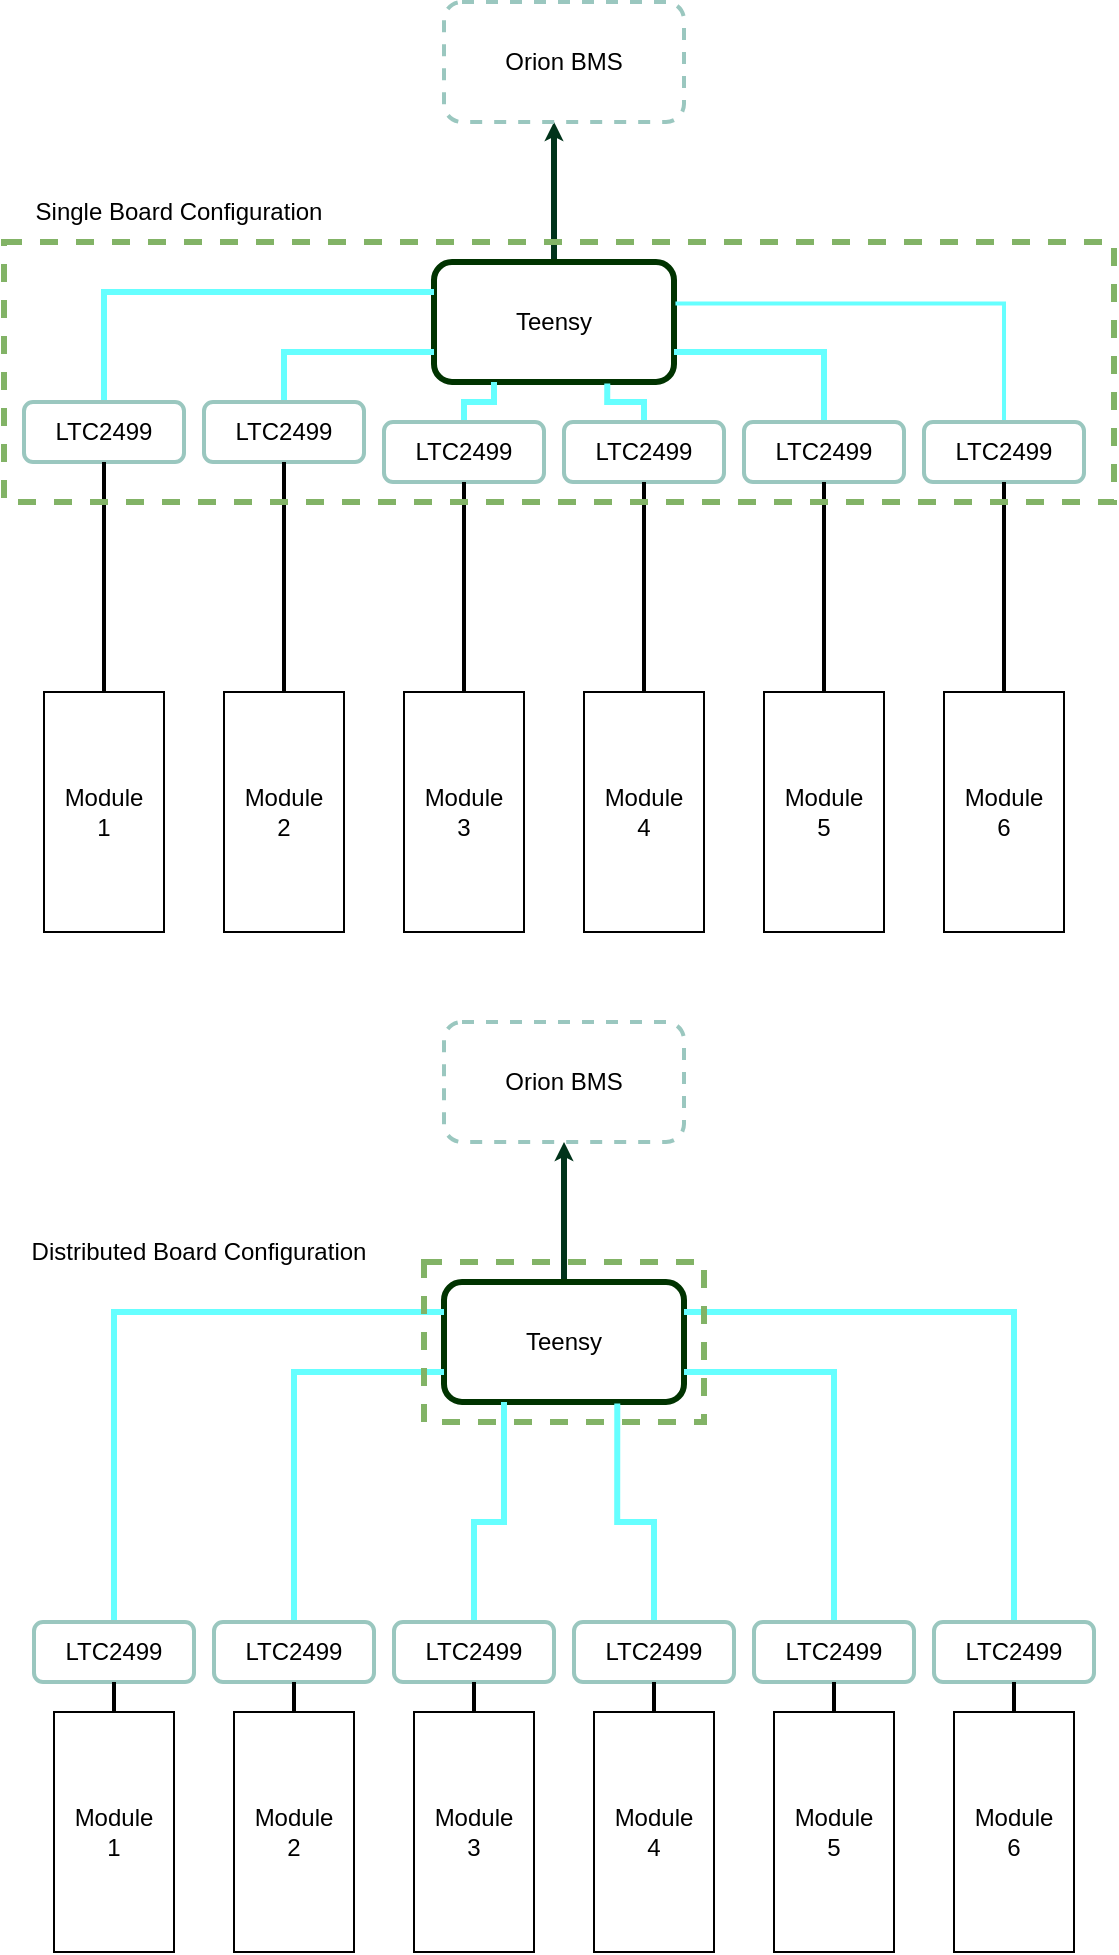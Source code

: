 <mxfile version="16.5.6" type="github">
  <diagram name="Page-1" id="7e0a89b8-554c-2b80-1dc8-d5c74ca68de4">
    <mxGraphModel dx="862" dy="462" grid="1" gridSize="10" guides="1" tooltips="1" connect="1" arrows="1" fold="1" page="1" pageScale="1" pageWidth="1100" pageHeight="850" background="none" math="0" shadow="0">
      <root>
        <mxCell id="0" />
        <mxCell id="1" parent="0" />
        <mxCell id="aXocdEpEmHp23diErZ5Z-34" style="edgeStyle=orthogonalEdgeStyle;rounded=0;jumpStyle=arc;orthogonalLoop=1;jettySize=auto;html=1;exitX=0.5;exitY=0;exitDx=0;exitDy=0;endArrow=classic;endFill=1;endSize=0;strokeColor=#00331A;strokeWidth=3;" parent="1" source="aXocdEpEmHp23diErZ5Z-1" edge="1">
          <mxGeometry relative="1" as="geometry">
            <mxPoint x="550" y="80" as="targetPoint" />
          </mxGeometry>
        </mxCell>
        <mxCell id="aXocdEpEmHp23diErZ5Z-1" value="Teensy" style="rounded=1;whiteSpace=wrap;html=1;strokeColor=#003300;strokeWidth=3;" parent="1" vertex="1">
          <mxGeometry x="490" y="150" width="120" height="60" as="geometry" />
        </mxCell>
        <mxCell id="aXocdEpEmHp23diErZ5Z-14" style="edgeStyle=orthogonalEdgeStyle;rounded=0;orthogonalLoop=1;jettySize=auto;html=1;exitX=0.5;exitY=0;exitDx=0;exitDy=0;entryX=0;entryY=0.25;entryDx=0;entryDy=0;strokeColor=#66FFFF;strokeWidth=3;endSize=0;jumpStyle=arc;endArrow=none;endFill=0;" parent="1" source="aXocdEpEmHp23diErZ5Z-2" target="aXocdEpEmHp23diErZ5Z-1" edge="1">
          <mxGeometry relative="1" as="geometry" />
        </mxCell>
        <mxCell id="aXocdEpEmHp23diErZ5Z-2" value="LTC2499" style="rounded=1;whiteSpace=wrap;html=1;strokeWidth=2;fillColor=none;strokeColor=#9AC7BF;" parent="1" vertex="1">
          <mxGeometry x="285" y="220" width="80" height="30" as="geometry" />
        </mxCell>
        <mxCell id="aXocdEpEmHp23diErZ5Z-9" style="edgeStyle=orthogonalEdgeStyle;rounded=0;orthogonalLoop=1;jettySize=auto;html=1;exitX=0.5;exitY=0;exitDx=0;exitDy=0;entryX=0;entryY=0.75;entryDx=0;entryDy=0;strokeColor=#66FFFF;strokeWidth=3;endSize=0;jumpStyle=arc;endArrow=none;endFill=0;" parent="1" source="aXocdEpEmHp23diErZ5Z-3" target="aXocdEpEmHp23diErZ5Z-1" edge="1">
          <mxGeometry relative="1" as="geometry">
            <Array as="points">
              <mxPoint x="415" y="195" />
            </Array>
          </mxGeometry>
        </mxCell>
        <mxCell id="aXocdEpEmHp23diErZ5Z-3" value="LTC2499" style="rounded=1;whiteSpace=wrap;html=1;strokeWidth=2;fillColor=none;strokeColor=#9AC7BF;" parent="1" vertex="1">
          <mxGeometry x="375" y="220" width="80" height="30" as="geometry" />
        </mxCell>
        <mxCell id="aXocdEpEmHp23diErZ5Z-15" style="edgeStyle=orthogonalEdgeStyle;rounded=0;orthogonalLoop=1;jettySize=auto;html=1;exitX=0.5;exitY=0;exitDx=0;exitDy=0;entryX=0.25;entryY=1;entryDx=0;entryDy=0;strokeColor=#66FFFF;strokeWidth=3;endSize=0;jumpStyle=arc;endArrow=none;endFill=0;" parent="1" source="aXocdEpEmHp23diErZ5Z-4" target="aXocdEpEmHp23diErZ5Z-1" edge="1">
          <mxGeometry relative="1" as="geometry">
            <Array as="points">
              <mxPoint x="505" y="220" />
              <mxPoint x="520" y="220" />
            </Array>
          </mxGeometry>
        </mxCell>
        <mxCell id="aXocdEpEmHp23diErZ5Z-4" value="LTC2499" style="rounded=1;whiteSpace=wrap;html=1;strokeWidth=2;fillColor=none;strokeColor=#9AC7BF;" parent="1" vertex="1">
          <mxGeometry x="465" y="230" width="80" height="30" as="geometry" />
        </mxCell>
        <mxCell id="aXocdEpEmHp23diErZ5Z-16" style="edgeStyle=orthogonalEdgeStyle;rounded=0;orthogonalLoop=1;jettySize=auto;html=1;exitX=0.5;exitY=0;exitDx=0;exitDy=0;entryX=0.722;entryY=1.013;entryDx=0;entryDy=0;entryPerimeter=0;strokeColor=#66FFFF;strokeWidth=3;endSize=0;jumpStyle=arc;endArrow=none;endFill=0;" parent="1" source="aXocdEpEmHp23diErZ5Z-5" target="aXocdEpEmHp23diErZ5Z-1" edge="1">
          <mxGeometry relative="1" as="geometry">
            <Array as="points">
              <mxPoint x="595" y="220" />
              <mxPoint x="577" y="220" />
            </Array>
          </mxGeometry>
        </mxCell>
        <mxCell id="aXocdEpEmHp23diErZ5Z-5" value="LTC2499" style="rounded=1;whiteSpace=wrap;html=1;strokeWidth=2;fillColor=none;strokeColor=#9AC7BF;" parent="1" vertex="1">
          <mxGeometry x="555" y="230" width="80" height="30" as="geometry" />
        </mxCell>
        <mxCell id="aXocdEpEmHp23diErZ5Z-17" style="edgeStyle=orthogonalEdgeStyle;rounded=0;orthogonalLoop=1;jettySize=auto;html=1;exitX=0.5;exitY=0;exitDx=0;exitDy=0;entryX=1;entryY=0.75;entryDx=0;entryDy=0;strokeColor=#66FFFF;strokeWidth=3;endSize=0;jumpStyle=arc;endArrow=none;endFill=0;" parent="1" source="aXocdEpEmHp23diErZ5Z-6" target="aXocdEpEmHp23diErZ5Z-1" edge="1">
          <mxGeometry relative="1" as="geometry" />
        </mxCell>
        <mxCell id="aXocdEpEmHp23diErZ5Z-6" value="LTC2499" style="rounded=1;whiteSpace=wrap;html=1;strokeWidth=2;fillColor=none;strokeColor=#9AC7BF;" parent="1" vertex="1">
          <mxGeometry x="645" y="230" width="80" height="30" as="geometry" />
        </mxCell>
        <mxCell id="z1WmR6eWT1QKi8dPOs0w-32" style="edgeStyle=orthogonalEdgeStyle;rounded=0;jumpStyle=arc;orthogonalLoop=1;jettySize=auto;html=1;exitX=0.5;exitY=0;exitDx=0;exitDy=0;entryX=1.006;entryY=0.346;entryDx=0;entryDy=0;entryPerimeter=0;endArrow=none;endFill=0;endSize=0;strokeColor=#66FFFF;strokeWidth=2;" edge="1" parent="1" source="aXocdEpEmHp23diErZ5Z-7" target="aXocdEpEmHp23diErZ5Z-1">
          <mxGeometry relative="1" as="geometry" />
        </mxCell>
        <mxCell id="aXocdEpEmHp23diErZ5Z-7" value="LTC2499" style="rounded=1;whiteSpace=wrap;html=1;strokeWidth=2;fillColor=none;strokeColor=#9AC7BF;" parent="1" vertex="1">
          <mxGeometry x="735" y="230" width="80" height="30" as="geometry" />
        </mxCell>
        <mxCell id="aXocdEpEmHp23diErZ5Z-25" style="edgeStyle=orthogonalEdgeStyle;rounded=0;orthogonalLoop=1;jettySize=auto;html=1;exitX=0.5;exitY=0;exitDx=0;exitDy=0;entryX=0.5;entryY=1;entryDx=0;entryDy=0;endArrow=none;endFill=0;strokeWidth=2;" parent="1" source="aXocdEpEmHp23diErZ5Z-19" target="aXocdEpEmHp23diErZ5Z-2" edge="1">
          <mxGeometry relative="1" as="geometry" />
        </mxCell>
        <mxCell id="aXocdEpEmHp23diErZ5Z-19" value="Module&lt;br&gt;1" style="rounded=0;whiteSpace=wrap;html=1;" parent="1" vertex="1">
          <mxGeometry x="295" y="365" width="60" height="120" as="geometry" />
        </mxCell>
        <mxCell id="aXocdEpEmHp23diErZ5Z-26" style="edgeStyle=orthogonalEdgeStyle;rounded=0;orthogonalLoop=1;jettySize=auto;html=1;exitX=0.5;exitY=0;exitDx=0;exitDy=0;entryX=0.5;entryY=1;entryDx=0;entryDy=0;endArrow=none;endFill=0;strokeWidth=2;" parent="1" source="aXocdEpEmHp23diErZ5Z-20" target="aXocdEpEmHp23diErZ5Z-3" edge="1">
          <mxGeometry relative="1" as="geometry" />
        </mxCell>
        <mxCell id="aXocdEpEmHp23diErZ5Z-20" value="Module&lt;br&gt;2&lt;br&gt;" style="rounded=0;whiteSpace=wrap;html=1;" parent="1" vertex="1">
          <mxGeometry x="385" y="365" width="60" height="120" as="geometry" />
        </mxCell>
        <mxCell id="aXocdEpEmHp23diErZ5Z-27" style="edgeStyle=orthogonalEdgeStyle;rounded=0;orthogonalLoop=1;jettySize=auto;html=1;exitX=0.5;exitY=0;exitDx=0;exitDy=0;entryX=0.5;entryY=1;entryDx=0;entryDy=0;endArrow=none;endFill=0;strokeWidth=2;" parent="1" source="aXocdEpEmHp23diErZ5Z-21" target="aXocdEpEmHp23diErZ5Z-4" edge="1">
          <mxGeometry relative="1" as="geometry" />
        </mxCell>
        <mxCell id="aXocdEpEmHp23diErZ5Z-21" value="Module&lt;br&gt;3&lt;br&gt;" style="rounded=0;whiteSpace=wrap;html=1;" parent="1" vertex="1">
          <mxGeometry x="475" y="365" width="60" height="120" as="geometry" />
        </mxCell>
        <mxCell id="aXocdEpEmHp23diErZ5Z-28" style="edgeStyle=orthogonalEdgeStyle;rounded=0;orthogonalLoop=1;jettySize=auto;html=1;exitX=0.5;exitY=0;exitDx=0;exitDy=0;entryX=0.5;entryY=1;entryDx=0;entryDy=0;endArrow=none;endFill=0;strokeWidth=2;" parent="1" source="aXocdEpEmHp23diErZ5Z-22" target="aXocdEpEmHp23diErZ5Z-5" edge="1">
          <mxGeometry relative="1" as="geometry" />
        </mxCell>
        <mxCell id="aXocdEpEmHp23diErZ5Z-22" value="Module&lt;br&gt;4" style="rounded=0;whiteSpace=wrap;html=1;" parent="1" vertex="1">
          <mxGeometry x="565" y="365" width="60" height="120" as="geometry" />
        </mxCell>
        <mxCell id="aXocdEpEmHp23diErZ5Z-29" style="edgeStyle=orthogonalEdgeStyle;rounded=0;orthogonalLoop=1;jettySize=auto;html=1;exitX=0.5;exitY=0;exitDx=0;exitDy=0;entryX=0.5;entryY=1;entryDx=0;entryDy=0;endArrow=none;endFill=0;strokeWidth=2;" parent="1" source="aXocdEpEmHp23diErZ5Z-23" target="aXocdEpEmHp23diErZ5Z-6" edge="1">
          <mxGeometry relative="1" as="geometry" />
        </mxCell>
        <mxCell id="aXocdEpEmHp23diErZ5Z-23" value="Module&lt;br&gt;5" style="rounded=0;whiteSpace=wrap;html=1;" parent="1" vertex="1">
          <mxGeometry x="655" y="365" width="60" height="120" as="geometry" />
        </mxCell>
        <mxCell id="aXocdEpEmHp23diErZ5Z-30" style="edgeStyle=orthogonalEdgeStyle;rounded=0;orthogonalLoop=1;jettySize=auto;html=1;exitX=0.5;exitY=0;exitDx=0;exitDy=0;entryX=0.5;entryY=1;entryDx=0;entryDy=0;endArrow=none;endFill=0;strokeWidth=2;" parent="1" source="aXocdEpEmHp23diErZ5Z-24" target="aXocdEpEmHp23diErZ5Z-7" edge="1">
          <mxGeometry relative="1" as="geometry" />
        </mxCell>
        <mxCell id="aXocdEpEmHp23diErZ5Z-24" value="Module&lt;br&gt;6" style="rounded=0;whiteSpace=wrap;html=1;" parent="1" vertex="1">
          <mxGeometry x="745" y="365" width="60" height="120" as="geometry" />
        </mxCell>
        <mxCell id="aXocdEpEmHp23diErZ5Z-32" value="Single Board Configuration" style="text;html=1;strokeColor=none;fillColor=none;align=center;verticalAlign=middle;whiteSpace=wrap;rounded=0;dashed=1;" parent="1" vertex="1">
          <mxGeometry x="275" y="110" width="175" height="30" as="geometry" />
        </mxCell>
        <mxCell id="aXocdEpEmHp23diErZ5Z-35" value="Orion BMS" style="rounded=1;whiteSpace=wrap;html=1;dashed=1;strokeColor=#9AC7BF;strokeWidth=2;fillColor=none;" parent="1" vertex="1">
          <mxGeometry x="495" y="20" width="120" height="60" as="geometry" />
        </mxCell>
        <mxCell id="z1WmR6eWT1QKi8dPOs0w-1" style="edgeStyle=orthogonalEdgeStyle;rounded=0;jumpStyle=arc;orthogonalLoop=1;jettySize=auto;html=1;exitX=0.5;exitY=0;exitDx=0;exitDy=0;endArrow=classic;endFill=1;endSize=0;strokeColor=#00331A;strokeWidth=3;" edge="1" parent="1" source="z1WmR6eWT1QKi8dPOs0w-2">
          <mxGeometry relative="1" as="geometry">
            <mxPoint x="555" y="590" as="targetPoint" />
          </mxGeometry>
        </mxCell>
        <mxCell id="z1WmR6eWT1QKi8dPOs0w-2" value="Teensy" style="rounded=1;whiteSpace=wrap;html=1;strokeColor=#003300;strokeWidth=3;" vertex="1" parent="1">
          <mxGeometry x="495" y="660" width="120" height="60" as="geometry" />
        </mxCell>
        <mxCell id="z1WmR6eWT1QKi8dPOs0w-3" style="edgeStyle=orthogonalEdgeStyle;rounded=0;orthogonalLoop=1;jettySize=auto;html=1;exitX=0.5;exitY=0;exitDx=0;exitDy=0;entryX=0;entryY=0.25;entryDx=0;entryDy=0;strokeColor=#66FFFF;strokeWidth=3;endSize=0;jumpStyle=arc;endArrow=none;endFill=0;" edge="1" parent="1" source="z1WmR6eWT1QKi8dPOs0w-4" target="z1WmR6eWT1QKi8dPOs0w-2">
          <mxGeometry relative="1" as="geometry" />
        </mxCell>
        <mxCell id="z1WmR6eWT1QKi8dPOs0w-4" value="LTC2499" style="rounded=1;whiteSpace=wrap;html=1;strokeWidth=2;fillColor=none;strokeColor=#9AC7BF;" vertex="1" parent="1">
          <mxGeometry x="290" y="830" width="80" height="30" as="geometry" />
        </mxCell>
        <mxCell id="z1WmR6eWT1QKi8dPOs0w-5" style="edgeStyle=orthogonalEdgeStyle;rounded=0;orthogonalLoop=1;jettySize=auto;html=1;exitX=0.5;exitY=0;exitDx=0;exitDy=0;entryX=0;entryY=0.75;entryDx=0;entryDy=0;strokeColor=#66FFFF;strokeWidth=3;endSize=0;jumpStyle=arc;endArrow=none;endFill=0;" edge="1" parent="1" source="z1WmR6eWT1QKi8dPOs0w-6" target="z1WmR6eWT1QKi8dPOs0w-2">
          <mxGeometry relative="1" as="geometry">
            <Array as="points">
              <mxPoint x="420" y="705" />
            </Array>
          </mxGeometry>
        </mxCell>
        <mxCell id="z1WmR6eWT1QKi8dPOs0w-6" value="LTC2499" style="rounded=1;whiteSpace=wrap;html=1;strokeWidth=2;fillColor=none;strokeColor=#9AC7BF;" vertex="1" parent="1">
          <mxGeometry x="380" y="830" width="80" height="30" as="geometry" />
        </mxCell>
        <mxCell id="z1WmR6eWT1QKi8dPOs0w-7" style="edgeStyle=orthogonalEdgeStyle;rounded=0;orthogonalLoop=1;jettySize=auto;html=1;exitX=0.5;exitY=0;exitDx=0;exitDy=0;entryX=0.25;entryY=1;entryDx=0;entryDy=0;strokeColor=#66FFFF;strokeWidth=3;endSize=0;jumpStyle=arc;endArrow=none;endFill=0;" edge="1" parent="1" source="z1WmR6eWT1QKi8dPOs0w-8" target="z1WmR6eWT1QKi8dPOs0w-2">
          <mxGeometry relative="1" as="geometry">
            <Array as="points">
              <mxPoint x="510" y="780" />
              <mxPoint x="525" y="780" />
            </Array>
          </mxGeometry>
        </mxCell>
        <mxCell id="z1WmR6eWT1QKi8dPOs0w-8" value="LTC2499" style="rounded=1;whiteSpace=wrap;html=1;strokeWidth=2;fillColor=none;strokeColor=#9AC7BF;" vertex="1" parent="1">
          <mxGeometry x="470" y="830" width="80" height="30" as="geometry" />
        </mxCell>
        <mxCell id="z1WmR6eWT1QKi8dPOs0w-9" style="edgeStyle=orthogonalEdgeStyle;rounded=0;orthogonalLoop=1;jettySize=auto;html=1;exitX=0.5;exitY=0;exitDx=0;exitDy=0;entryX=0.722;entryY=1.013;entryDx=0;entryDy=0;entryPerimeter=0;strokeColor=#66FFFF;strokeWidth=3;endSize=0;jumpStyle=arc;endArrow=none;endFill=0;" edge="1" parent="1" source="z1WmR6eWT1QKi8dPOs0w-10" target="z1WmR6eWT1QKi8dPOs0w-2">
          <mxGeometry relative="1" as="geometry">
            <Array as="points">
              <mxPoint x="600" y="780" />
              <mxPoint x="582" y="780" />
            </Array>
          </mxGeometry>
        </mxCell>
        <mxCell id="z1WmR6eWT1QKi8dPOs0w-10" value="LTC2499" style="rounded=1;whiteSpace=wrap;html=1;strokeWidth=2;fillColor=none;strokeColor=#9AC7BF;" vertex="1" parent="1">
          <mxGeometry x="560" y="830" width="80" height="30" as="geometry" />
        </mxCell>
        <mxCell id="z1WmR6eWT1QKi8dPOs0w-11" style="edgeStyle=orthogonalEdgeStyle;rounded=0;orthogonalLoop=1;jettySize=auto;html=1;exitX=0.5;exitY=0;exitDx=0;exitDy=0;entryX=1;entryY=0.75;entryDx=0;entryDy=0;strokeColor=#66FFFF;strokeWidth=3;endSize=0;jumpStyle=arc;endArrow=none;endFill=0;" edge="1" parent="1" source="z1WmR6eWT1QKi8dPOs0w-12" target="z1WmR6eWT1QKi8dPOs0w-2">
          <mxGeometry relative="1" as="geometry" />
        </mxCell>
        <mxCell id="z1WmR6eWT1QKi8dPOs0w-12" value="LTC2499" style="rounded=1;whiteSpace=wrap;html=1;strokeWidth=2;fillColor=none;strokeColor=#9AC7BF;" vertex="1" parent="1">
          <mxGeometry x="650" y="830" width="80" height="30" as="geometry" />
        </mxCell>
        <mxCell id="z1WmR6eWT1QKi8dPOs0w-13" style="edgeStyle=orthogonalEdgeStyle;rounded=0;orthogonalLoop=1;jettySize=auto;html=1;exitX=0.5;exitY=0;exitDx=0;exitDy=0;entryX=1;entryY=0.25;entryDx=0;entryDy=0;strokeColor=#66FFFF;strokeWidth=3;endSize=0;jumpStyle=arc;endArrow=none;endFill=0;" edge="1" parent="1" source="z1WmR6eWT1QKi8dPOs0w-14" target="z1WmR6eWT1QKi8dPOs0w-2">
          <mxGeometry relative="1" as="geometry" />
        </mxCell>
        <mxCell id="z1WmR6eWT1QKi8dPOs0w-14" value="LTC2499" style="rounded=1;whiteSpace=wrap;html=1;strokeWidth=2;fillColor=none;strokeColor=#9AC7BF;" vertex="1" parent="1">
          <mxGeometry x="740" y="830" width="80" height="30" as="geometry" />
        </mxCell>
        <mxCell id="z1WmR6eWT1QKi8dPOs0w-15" style="edgeStyle=orthogonalEdgeStyle;rounded=0;orthogonalLoop=1;jettySize=auto;html=1;exitX=0.5;exitY=0;exitDx=0;exitDy=0;entryX=0.5;entryY=1;entryDx=0;entryDy=0;endArrow=none;endFill=0;strokeWidth=2;" edge="1" parent="1" source="z1WmR6eWT1QKi8dPOs0w-16" target="z1WmR6eWT1QKi8dPOs0w-4">
          <mxGeometry relative="1" as="geometry" />
        </mxCell>
        <mxCell id="z1WmR6eWT1QKi8dPOs0w-16" value="Module&lt;br&gt;1" style="rounded=0;whiteSpace=wrap;html=1;" vertex="1" parent="1">
          <mxGeometry x="300" y="875" width="60" height="120" as="geometry" />
        </mxCell>
        <mxCell id="z1WmR6eWT1QKi8dPOs0w-17" style="edgeStyle=orthogonalEdgeStyle;rounded=0;orthogonalLoop=1;jettySize=auto;html=1;exitX=0.5;exitY=0;exitDx=0;exitDy=0;entryX=0.5;entryY=1;entryDx=0;entryDy=0;endArrow=none;endFill=0;strokeWidth=2;" edge="1" parent="1" source="z1WmR6eWT1QKi8dPOs0w-18" target="z1WmR6eWT1QKi8dPOs0w-6">
          <mxGeometry relative="1" as="geometry" />
        </mxCell>
        <mxCell id="z1WmR6eWT1QKi8dPOs0w-18" value="Module&lt;br&gt;2&lt;br&gt;" style="rounded=0;whiteSpace=wrap;html=1;" vertex="1" parent="1">
          <mxGeometry x="390" y="875" width="60" height="120" as="geometry" />
        </mxCell>
        <mxCell id="z1WmR6eWT1QKi8dPOs0w-19" style="edgeStyle=orthogonalEdgeStyle;rounded=0;orthogonalLoop=1;jettySize=auto;html=1;exitX=0.5;exitY=0;exitDx=0;exitDy=0;entryX=0.5;entryY=1;entryDx=0;entryDy=0;endArrow=none;endFill=0;strokeWidth=2;" edge="1" parent="1" source="z1WmR6eWT1QKi8dPOs0w-20" target="z1WmR6eWT1QKi8dPOs0w-8">
          <mxGeometry relative="1" as="geometry" />
        </mxCell>
        <mxCell id="z1WmR6eWT1QKi8dPOs0w-20" value="Module&lt;br&gt;3&lt;br&gt;" style="rounded=0;whiteSpace=wrap;html=1;" vertex="1" parent="1">
          <mxGeometry x="480" y="875" width="60" height="120" as="geometry" />
        </mxCell>
        <mxCell id="z1WmR6eWT1QKi8dPOs0w-21" style="edgeStyle=orthogonalEdgeStyle;rounded=0;orthogonalLoop=1;jettySize=auto;html=1;exitX=0.5;exitY=0;exitDx=0;exitDy=0;entryX=0.5;entryY=1;entryDx=0;entryDy=0;endArrow=none;endFill=0;strokeWidth=2;" edge="1" parent="1" source="z1WmR6eWT1QKi8dPOs0w-22" target="z1WmR6eWT1QKi8dPOs0w-10">
          <mxGeometry relative="1" as="geometry" />
        </mxCell>
        <mxCell id="z1WmR6eWT1QKi8dPOs0w-22" value="Module&lt;br&gt;4" style="rounded=0;whiteSpace=wrap;html=1;" vertex="1" parent="1">
          <mxGeometry x="570" y="875" width="60" height="120" as="geometry" />
        </mxCell>
        <mxCell id="z1WmR6eWT1QKi8dPOs0w-23" style="edgeStyle=orthogonalEdgeStyle;rounded=0;orthogonalLoop=1;jettySize=auto;html=1;exitX=0.5;exitY=0;exitDx=0;exitDy=0;entryX=0.5;entryY=1;entryDx=0;entryDy=0;endArrow=none;endFill=0;strokeWidth=2;" edge="1" parent="1" source="z1WmR6eWT1QKi8dPOs0w-24" target="z1WmR6eWT1QKi8dPOs0w-12">
          <mxGeometry relative="1" as="geometry" />
        </mxCell>
        <mxCell id="z1WmR6eWT1QKi8dPOs0w-24" value="Module&lt;br&gt;5" style="rounded=0;whiteSpace=wrap;html=1;" vertex="1" parent="1">
          <mxGeometry x="660" y="875" width="60" height="120" as="geometry" />
        </mxCell>
        <mxCell id="z1WmR6eWT1QKi8dPOs0w-25" style="edgeStyle=orthogonalEdgeStyle;rounded=0;orthogonalLoop=1;jettySize=auto;html=1;exitX=0.5;exitY=0;exitDx=0;exitDy=0;entryX=0.5;entryY=1;entryDx=0;entryDy=0;endArrow=none;endFill=0;strokeWidth=2;" edge="1" parent="1" source="z1WmR6eWT1QKi8dPOs0w-26" target="z1WmR6eWT1QKi8dPOs0w-14">
          <mxGeometry relative="1" as="geometry" />
        </mxCell>
        <mxCell id="z1WmR6eWT1QKi8dPOs0w-26" value="Module&lt;br&gt;6" style="rounded=0;whiteSpace=wrap;html=1;" vertex="1" parent="1">
          <mxGeometry x="750" y="875" width="60" height="120" as="geometry" />
        </mxCell>
        <mxCell id="z1WmR6eWT1QKi8dPOs0w-27" value="" style="rounded=0;whiteSpace=wrap;html=1;fillColor=none;dashed=1;strokeWidth=3;strokeColor=#82b366;" vertex="1" parent="1">
          <mxGeometry x="485" y="650" width="140" height="80" as="geometry" />
        </mxCell>
        <mxCell id="z1WmR6eWT1QKi8dPOs0w-28" value="Distributed Board Configuration" style="text;html=1;strokeColor=none;fillColor=none;align=center;verticalAlign=middle;whiteSpace=wrap;rounded=0;dashed=1;" vertex="1" parent="1">
          <mxGeometry x="285" y="630" width="175" height="30" as="geometry" />
        </mxCell>
        <mxCell id="z1WmR6eWT1QKi8dPOs0w-29" value="" style="edgeStyle=orthogonalEdgeStyle;rounded=0;jumpStyle=arc;orthogonalLoop=1;jettySize=auto;html=1;endArrow=none;endFill=0;endSize=0;strokeColor=#00331A;strokeWidth=2;" edge="1" parent="1" target="z1WmR6eWT1QKi8dPOs0w-27">
          <mxGeometry relative="1" as="geometry">
            <mxPoint x="555" y="600" as="sourcePoint" />
          </mxGeometry>
        </mxCell>
        <mxCell id="z1WmR6eWT1QKi8dPOs0w-30" value="Orion BMS" style="rounded=1;whiteSpace=wrap;html=1;dashed=1;strokeColor=#9AC7BF;strokeWidth=2;fillColor=none;" vertex="1" parent="1">
          <mxGeometry x="495" y="530" width="120" height="60" as="geometry" />
        </mxCell>
        <mxCell id="z1WmR6eWT1QKi8dPOs0w-33" value="" style="rounded=0;whiteSpace=wrap;html=1;fillColor=none;dashed=1;strokeWidth=3;strokeColor=#82b366;" vertex="1" parent="1">
          <mxGeometry x="275" y="140" width="555" height="130" as="geometry" />
        </mxCell>
      </root>
    </mxGraphModel>
  </diagram>
</mxfile>
